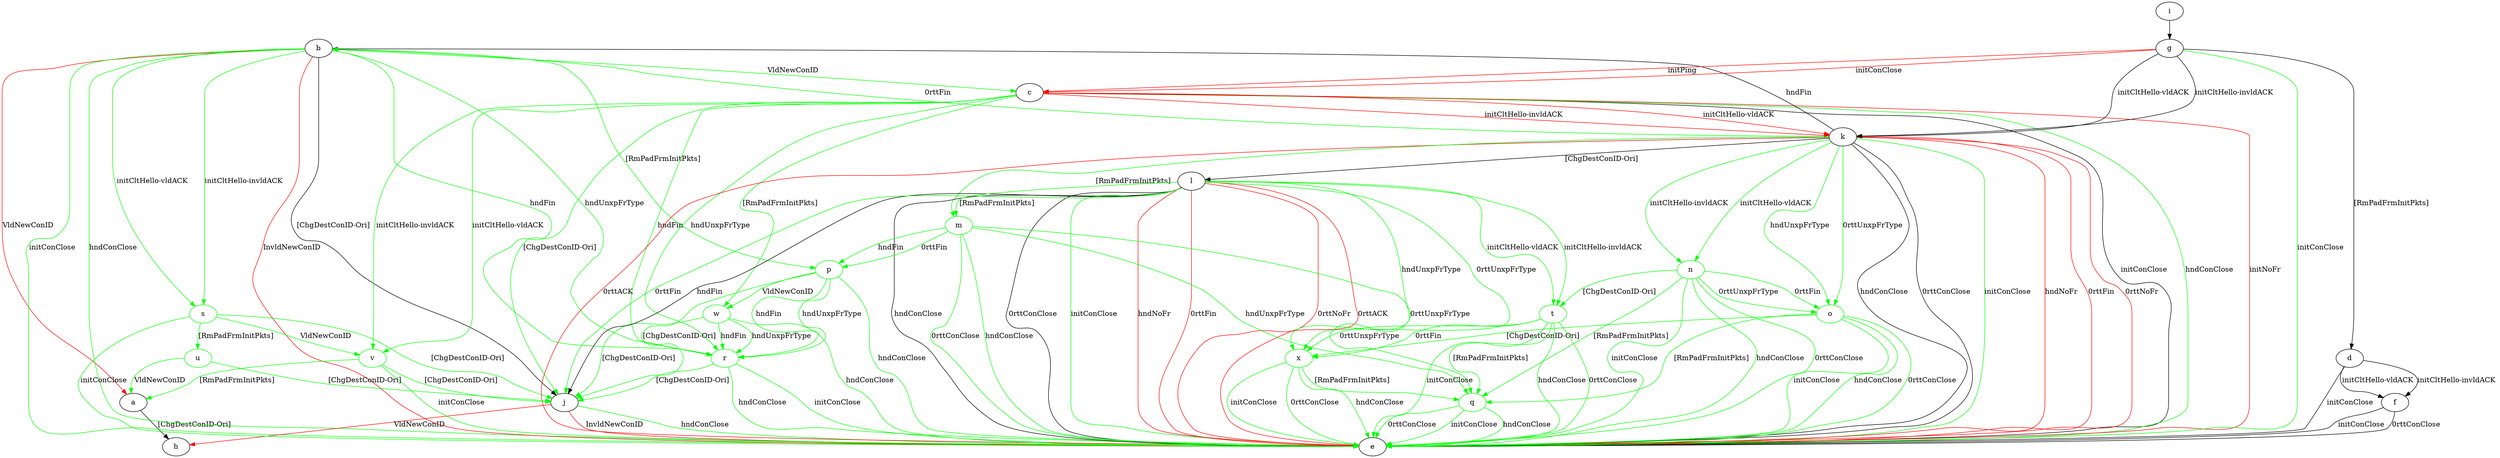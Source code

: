 digraph "" {
	a -> h	[key=0,
		label="[ChgDestConID-Ori] "];
	b -> a	[key=0,
		color=red,
		label="VldNewConID "];
	b -> c	[key=0,
		color=green,
		label="VldNewConID "];
	b -> e	[key=0,
		color=green,
		label="initConClose "];
	b -> e	[key=1,
		color=green,
		label="hndConClose "];
	b -> e	[key=2,
		color=red,
		label="InvldNewConID "];
	b -> j	[key=0,
		label="[ChgDestConID-Ori] "];
	p	[color=green];
	b -> p	[key=0,
		color=green,
		label="[RmPadFrmInitPkts] "];
	r	[color=green];
	b -> r	[key=0,
		color=green,
		label="hndFin "];
	b -> r	[key=1,
		color=green,
		label="hndUnxpFrType "];
	s	[color=green];
	b -> s	[key=0,
		color=green,
		label="initCltHello-vldACK "];
	b -> s	[key=1,
		color=green,
		label="initCltHello-invldACK "];
	c -> e	[key=0,
		label="initConClose "];
	c -> e	[key=1,
		color=green,
		label="hndConClose "];
	c -> e	[key=2,
		color=red,
		label="initNoFr "];
	c -> j	[key=0,
		color=green,
		label="[ChgDestConID-Ori] "];
	c -> k	[key=0,
		color=red,
		label="initCltHello-vldACK "];
	c -> k	[key=1,
		color=red,
		label="initCltHello-invldACK "];
	c -> r	[key=0,
		color=green,
		label="hndFin "];
	c -> r	[key=1,
		color=green,
		label="hndUnxpFrType "];
	v	[color=green];
	c -> v	[key=0,
		color=green,
		label="initCltHello-vldACK "];
	c -> v	[key=1,
		color=green,
		label="initCltHello-invldACK "];
	w	[color=green];
	c -> w	[key=0,
		color=green,
		label="[RmPadFrmInitPkts] "];
	d -> e	[key=0,
		label="initConClose "];
	d -> f	[key=0,
		label="initCltHello-vldACK "];
	d -> f	[key=1,
		label="initCltHello-invldACK "];
	f -> e	[key=0,
		label="initConClose "];
	f -> e	[key=1,
		label="0rttConClose "];
	g -> c	[key=0,
		color=red,
		label="initPing "];
	g -> c	[key=1,
		color=red,
		label="initConClose "];
	g -> d	[key=0,
		label="[RmPadFrmInitPkts] "];
	g -> e	[key=0,
		color=green,
		label="initConClose "];
	g -> k	[key=0,
		label="initCltHello-vldACK "];
	g -> k	[key=1,
		label="initCltHello-invldACK "];
	i -> g	[key=0];
	j -> e	[key=0,
		color=green,
		label="hndConClose "];
	j -> e	[key=1,
		color=red,
		label="InvldNewConID "];
	j -> h	[key=0,
		color=red,
		label="VldNewConID "];
	k -> b	[key=0,
		label="hndFin "];
	k -> b	[key=1,
		color=green,
		label="0rttFin "];
	k -> e	[key=0,
		label="hndConClose "];
	k -> e	[key=1,
		label="0rttConClose "];
	k -> e	[key=2,
		color=green,
		label="initConClose "];
	k -> e	[key=3,
		color=red,
		label="hndNoFr "];
	k -> e	[key=4,
		color=red,
		label="0rttFin "];
	k -> e	[key=5,
		color=red,
		label="0rttNoFr "];
	k -> e	[key=6,
		color=red,
		label="0rttACK "];
	k -> l	[key=0,
		label="[ChgDestConID-Ori] "];
	m	[color=green];
	k -> m	[key=0,
		color=green,
		label="[RmPadFrmInitPkts] "];
	n	[color=green];
	k -> n	[key=0,
		color=green,
		label="initCltHello-vldACK "];
	k -> n	[key=1,
		color=green,
		label="initCltHello-invldACK "];
	o	[color=green];
	k -> o	[key=0,
		color=green,
		label="hndUnxpFrType "];
	k -> o	[key=1,
		color=green,
		label="0rttUnxpFrType "];
	l -> e	[key=0,
		label="hndConClose "];
	l -> e	[key=1,
		label="0rttConClose "];
	l -> e	[key=2,
		color=green,
		label="initConClose "];
	l -> e	[key=3,
		color=red,
		label="hndNoFr "];
	l -> e	[key=4,
		color=red,
		label="0rttFin "];
	l -> e	[key=5,
		color=red,
		label="0rttNoFr "];
	l -> e	[key=6,
		color=red,
		label="0rttACK "];
	l -> j	[key=0,
		label="hndFin "];
	l -> j	[key=1,
		color=green,
		label="0rttFin "];
	l -> m	[key=0,
		color=green,
		label="[RmPadFrmInitPkts] "];
	t	[color=green];
	l -> t	[key=0,
		color=green,
		label="initCltHello-vldACK "];
	l -> t	[key=1,
		color=green,
		label="initCltHello-invldACK "];
	x	[color=green];
	l -> x	[key=0,
		color=green,
		label="hndUnxpFrType "];
	l -> x	[key=1,
		color=green,
		label="0rttUnxpFrType "];
	m -> e	[key=0,
		color=green,
		label="hndConClose "];
	m -> e	[key=1,
		color=green,
		label="0rttConClose "];
	m -> p	[key=0,
		color=green,
		label="hndFin "];
	m -> p	[key=1,
		color=green,
		label="0rttFin "];
	q	[color=green];
	m -> q	[key=0,
		color=green,
		label="hndUnxpFrType "];
	m -> q	[key=1,
		color=green,
		label="0rttUnxpFrType "];
	n -> e	[key=0,
		color=green,
		label="initConClose "];
	n -> e	[key=1,
		color=green,
		label="hndConClose "];
	n -> e	[key=2,
		color=green,
		label="0rttConClose "];
	n -> o	[key=0,
		color=green,
		label="0rttFin "];
	n -> o	[key=1,
		color=green,
		label="0rttUnxpFrType "];
	n -> q	[key=0,
		color=green,
		label="[RmPadFrmInitPkts] "];
	n -> t	[key=0,
		color=green,
		label="[ChgDestConID-Ori] "];
	o -> e	[key=0,
		color=green,
		label="initConClose "];
	o -> e	[key=1,
		color=green,
		label="hndConClose "];
	o -> e	[key=2,
		color=green,
		label="0rttConClose "];
	o -> q	[key=0,
		color=green,
		label="[RmPadFrmInitPkts] "];
	o -> x	[key=0,
		color=green,
		label="[ChgDestConID-Ori] "];
	p -> e	[key=0,
		color=green,
		label="hndConClose "];
	p -> j	[key=0,
		color=green,
		label="[ChgDestConID-Ori] "];
	p -> r	[key=0,
		color=green,
		label="hndFin "];
	p -> r	[key=1,
		color=green,
		label="hndUnxpFrType "];
	p -> w	[key=0,
		color=green,
		label="VldNewConID "];
	q -> e	[key=0,
		color=green,
		label="initConClose "];
	q -> e	[key=1,
		color=green,
		label="hndConClose "];
	q -> e	[key=2,
		color=green,
		label="0rttConClose "];
	r -> e	[key=0,
		color=green,
		label="initConClose "];
	r -> e	[key=1,
		color=green,
		label="hndConClose "];
	r -> j	[key=0,
		color=green,
		label="[ChgDestConID-Ori] "];
	s -> e	[key=0,
		color=green,
		label="initConClose "];
	s -> j	[key=0,
		color=green,
		label="[ChgDestConID-Ori] "];
	u	[color=green];
	s -> u	[key=0,
		color=green,
		label="[RmPadFrmInitPkts] "];
	s -> v	[key=0,
		color=green,
		label="VldNewConID "];
	t -> e	[key=0,
		color=green,
		label="initConClose "];
	t -> e	[key=1,
		color=green,
		label="hndConClose "];
	t -> e	[key=2,
		color=green,
		label="0rttConClose "];
	t -> q	[key=0,
		color=green,
		label="[RmPadFrmInitPkts] "];
	t -> x	[key=0,
		color=green,
		label="0rttFin "];
	t -> x	[key=1,
		color=green,
		label="0rttUnxpFrType "];
	u -> a	[key=0,
		color=green,
		label="VldNewConID "];
	u -> j	[key=0,
		color=green,
		label="[ChgDestConID-Ori] "];
	v -> a	[key=0,
		color=green,
		label="[RmPadFrmInitPkts] "];
	v -> e	[key=0,
		color=green,
		label="initConClose "];
	v -> j	[key=0,
		color=green,
		label="[ChgDestConID-Ori] "];
	w -> e	[key=0,
		color=green,
		label="hndConClose "];
	w -> j	[key=0,
		color=green,
		label="[ChgDestConID-Ori] "];
	w -> r	[key=0,
		color=green,
		label="hndFin "];
	w -> r	[key=1,
		color=green,
		label="hndUnxpFrType "];
	x -> e	[key=0,
		color=green,
		label="initConClose "];
	x -> e	[key=1,
		color=green,
		label="hndConClose "];
	x -> e	[key=2,
		color=green,
		label="0rttConClose "];
	x -> q	[key=0,
		color=green,
		label="[RmPadFrmInitPkts] "];
}
